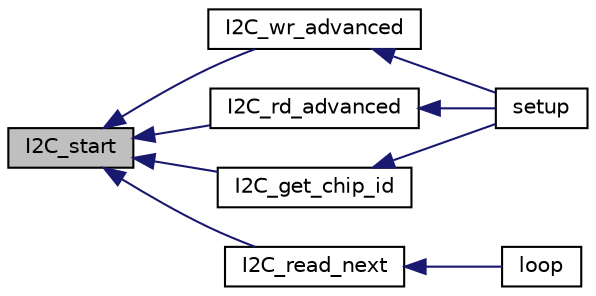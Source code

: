 digraph "I2C_start"
{
  edge [fontname="Helvetica",fontsize="10",labelfontname="Helvetica",labelfontsize="10"];
  node [fontname="Helvetica",fontsize="10",shape=record];
  rankdir="LR";
  Node98 [label="I2C_start",height=0.2,width=0.4,color="black", fillcolor="grey75", style="filled", fontcolor="black"];
  Node98 -> Node99 [dir="back",color="midnightblue",fontsize="10",style="solid",fontname="Helvetica"];
  Node99 [label="I2C_wr_advanced",height=0.2,width=0.4,color="black", fillcolor="white", style="filled",URL="$ci2c__advanced_8ino.html#a21e16cd4ec558cb48d7df75c546027a2",tooltip="This procedure calls appropriate functions to perform a proper send transaction on I2C bus..."];
  Node99 -> Node100 [dir="back",color="midnightblue",fontsize="10",style="solid",fontname="Helvetica"];
  Node100 [label="setup",height=0.2,width=0.4,color="black", fillcolor="white", style="filled",URL="$ci2c__advanced_8ino.html#a4fc01d736fe50cf5b977f755b675f11d"];
  Node98 -> Node101 [dir="back",color="midnightblue",fontsize="10",style="solid",fontname="Helvetica"];
  Node101 [label="I2C_rd_advanced",height=0.2,width=0.4,color="black", fillcolor="white", style="filled",URL="$ci2c__advanced_8ino.html#a5d82c84361ed35c102edb0f5e4f677d4",tooltip="This procedure calls appropriate functions to perform a proper receive transaction on I2C bus..."];
  Node101 -> Node100 [dir="back",color="midnightblue",fontsize="10",style="solid",fontname="Helvetica"];
  Node98 -> Node102 [dir="back",color="midnightblue",fontsize="10",style="solid",fontname="Helvetica"];
  Node102 [label="I2C_get_chip_id",height=0.2,width=0.4,color="black", fillcolor="white", style="filled",URL="$ci2c__advanced_8ino.html#ad357f6e59cf5ec94f3ccaa70a20e1b11",tooltip="This procedure calls appropriate functions to get chip ID of FUJITSU devices. "];
  Node102 -> Node100 [dir="back",color="midnightblue",fontsize="10",style="solid",fontname="Helvetica"];
  Node98 -> Node103 [dir="back",color="midnightblue",fontsize="10",style="solid",fontname="Helvetica"];
  Node103 [label="I2C_read_next",height=0.2,width=0.4,color="black", fillcolor="white", style="filled",URL="$ci2c_8h.html#afc15fc625892e1e50e831d7934073299",tooltip="This inline is a wrapper to I2C_read in case of contigous operations. "];
  Node103 -> Node104 [dir="back",color="midnightblue",fontsize="10",style="solid",fontname="Helvetica"];
  Node104 [label="loop",height=0.2,width=0.4,color="black", fillcolor="white", style="filled",URL="$ci2c__master__read_8ino.html#afe461d27b9c48d5921c00d521181f12f"];
}
